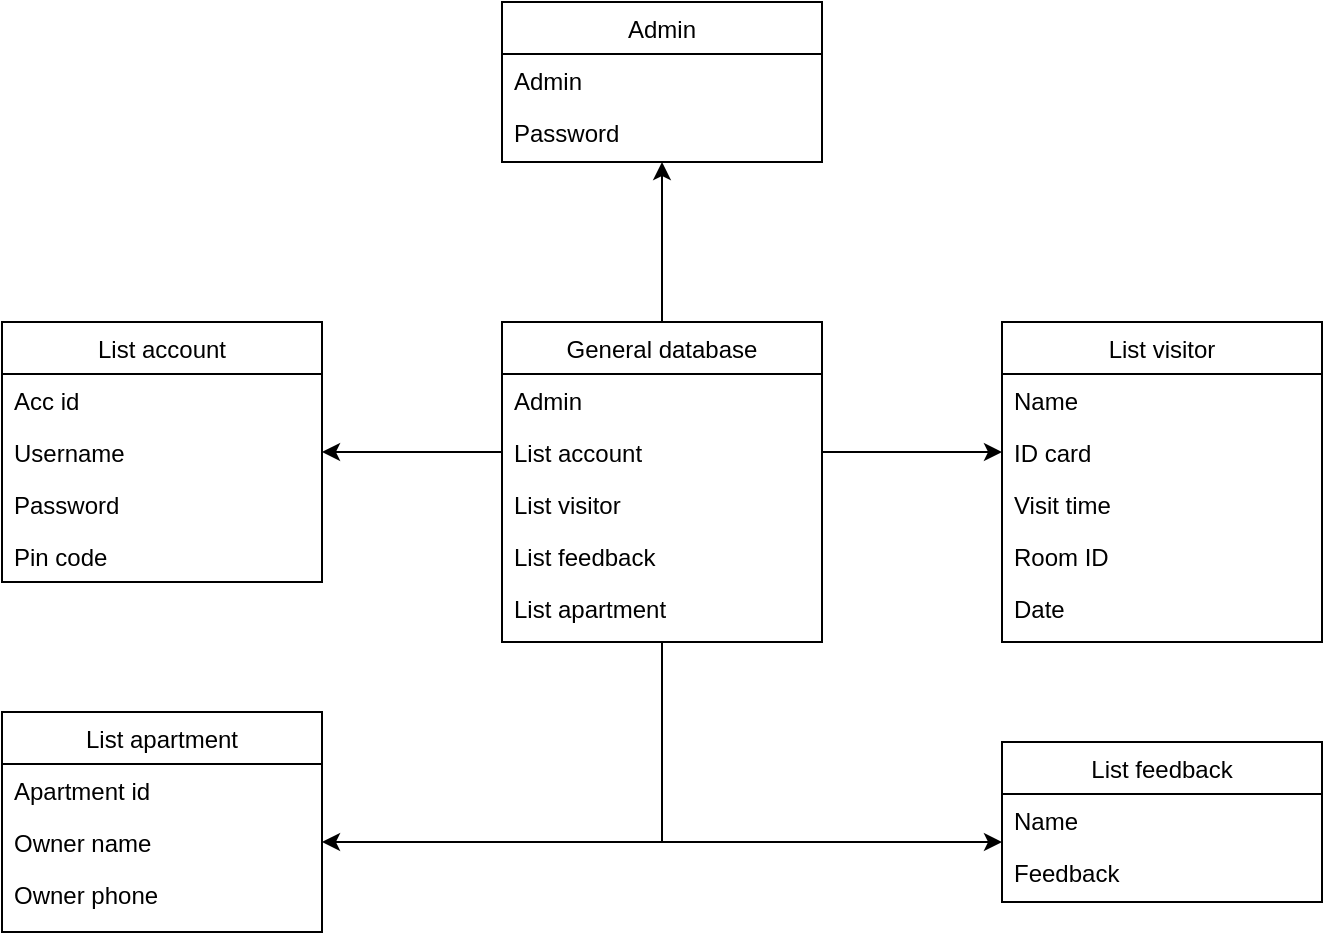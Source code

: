 <mxfile version="21.5.0" type="github">
  <diagram id="C5RBs43oDa-KdzZeNtuy" name="Page-1">
    <mxGraphModel dx="1050" dy="1718" grid="1" gridSize="10" guides="1" tooltips="1" connect="1" arrows="1" fold="1" page="1" pageScale="1" pageWidth="827" pageHeight="1169" math="0" shadow="0">
      <root>
        <mxCell id="WIyWlLk6GJQsqaUBKTNV-0" />
        <mxCell id="WIyWlLk6GJQsqaUBKTNV-1" parent="WIyWlLk6GJQsqaUBKTNV-0" />
        <mxCell id="zkfFHV4jXpPFQw0GAbJ--17" value="List account" style="swimlane;fontStyle=0;align=center;verticalAlign=top;childLayout=stackLayout;horizontal=1;startSize=26;horizontalStack=0;resizeParent=1;resizeLast=0;collapsible=1;marginBottom=0;rounded=0;shadow=0;strokeWidth=1;" parent="WIyWlLk6GJQsqaUBKTNV-1" vertex="1">
          <mxGeometry x="100" y="120" width="160" height="130" as="geometry">
            <mxRectangle x="550" y="140" width="160" height="26" as="alternateBounds" />
          </mxGeometry>
        </mxCell>
        <mxCell id="zkfFHV4jXpPFQw0GAbJ--18" value="Acc id" style="text;align=left;verticalAlign=top;spacingLeft=4;spacingRight=4;overflow=hidden;rotatable=0;points=[[0,0.5],[1,0.5]];portConstraint=eastwest;" parent="zkfFHV4jXpPFQw0GAbJ--17" vertex="1">
          <mxGeometry y="26" width="160" height="26" as="geometry" />
        </mxCell>
        <mxCell id="zkfFHV4jXpPFQw0GAbJ--19" value="Username" style="text;align=left;verticalAlign=top;spacingLeft=4;spacingRight=4;overflow=hidden;rotatable=0;points=[[0,0.5],[1,0.5]];portConstraint=eastwest;rounded=0;shadow=0;html=0;" parent="zkfFHV4jXpPFQw0GAbJ--17" vertex="1">
          <mxGeometry y="52" width="160" height="26" as="geometry" />
        </mxCell>
        <mxCell id="zkfFHV4jXpPFQw0GAbJ--20" value="Password" style="text;align=left;verticalAlign=top;spacingLeft=4;spacingRight=4;overflow=hidden;rotatable=0;points=[[0,0.5],[1,0.5]];portConstraint=eastwest;rounded=0;shadow=0;html=0;" parent="zkfFHV4jXpPFQw0GAbJ--17" vertex="1">
          <mxGeometry y="78" width="160" height="26" as="geometry" />
        </mxCell>
        <mxCell id="zkfFHV4jXpPFQw0GAbJ--21" value="Pin code" style="text;align=left;verticalAlign=top;spacingLeft=4;spacingRight=4;overflow=hidden;rotatable=0;points=[[0,0.5],[1,0.5]];portConstraint=eastwest;rounded=0;shadow=0;html=0;" parent="zkfFHV4jXpPFQw0GAbJ--17" vertex="1">
          <mxGeometry y="104" width="160" height="26" as="geometry" />
        </mxCell>
        <mxCell id="lBqNe3T15z3HLI3wWkTG-13" style="edgeStyle=orthogonalEdgeStyle;rounded=0;orthogonalLoop=1;jettySize=auto;html=1;entryX=0.5;entryY=1;entryDx=0;entryDy=0;" edge="1" parent="WIyWlLk6GJQsqaUBKTNV-1" source="lBqNe3T15z3HLI3wWkTG-0" target="lBqNe3T15z3HLI3wWkTG-7">
          <mxGeometry relative="1" as="geometry" />
        </mxCell>
        <mxCell id="qmGmVeRBT2kuQdmSjHpr-7" style="edgeStyle=orthogonalEdgeStyle;rounded=0;orthogonalLoop=1;jettySize=auto;html=1;entryX=1;entryY=0.5;entryDx=0;entryDy=0;" edge="1" parent="WIyWlLk6GJQsqaUBKTNV-1" source="lBqNe3T15z3HLI3wWkTG-0" target="qmGmVeRBT2kuQdmSjHpr-4">
          <mxGeometry relative="1" as="geometry" />
        </mxCell>
        <mxCell id="qmGmVeRBT2kuQdmSjHpr-12" style="edgeStyle=orthogonalEdgeStyle;rounded=0;orthogonalLoop=1;jettySize=auto;html=1;entryX=0;entryY=-0.077;entryDx=0;entryDy=0;entryPerimeter=0;" edge="1" parent="WIyWlLk6GJQsqaUBKTNV-1" source="lBqNe3T15z3HLI3wWkTG-0" target="qmGmVeRBT2kuQdmSjHpr-10">
          <mxGeometry relative="1" as="geometry" />
        </mxCell>
        <mxCell id="lBqNe3T15z3HLI3wWkTG-0" value="General database" style="swimlane;fontStyle=0;align=center;verticalAlign=top;childLayout=stackLayout;horizontal=1;startSize=26;horizontalStack=0;resizeParent=1;resizeLast=0;collapsible=1;marginBottom=0;rounded=0;shadow=0;strokeWidth=1;" vertex="1" parent="WIyWlLk6GJQsqaUBKTNV-1">
          <mxGeometry x="350" y="120" width="160" height="160" as="geometry">
            <mxRectangle x="550" y="140" width="160" height="26" as="alternateBounds" />
          </mxGeometry>
        </mxCell>
        <mxCell id="lBqNe3T15z3HLI3wWkTG-1" value="Admin" style="text;align=left;verticalAlign=top;spacingLeft=4;spacingRight=4;overflow=hidden;rotatable=0;points=[[0,0.5],[1,0.5]];portConstraint=eastwest;" vertex="1" parent="lBqNe3T15z3HLI3wWkTG-0">
          <mxGeometry y="26" width="160" height="26" as="geometry" />
        </mxCell>
        <mxCell id="lBqNe3T15z3HLI3wWkTG-2" value="List account" style="text;align=left;verticalAlign=top;spacingLeft=4;spacingRight=4;overflow=hidden;rotatable=0;points=[[0,0.5],[1,0.5]];portConstraint=eastwest;rounded=0;shadow=0;html=0;" vertex="1" parent="lBqNe3T15z3HLI3wWkTG-0">
          <mxGeometry y="52" width="160" height="26" as="geometry" />
        </mxCell>
        <mxCell id="lBqNe3T15z3HLI3wWkTG-3" value="List visitor" style="text;align=left;verticalAlign=top;spacingLeft=4;spacingRight=4;overflow=hidden;rotatable=0;points=[[0,0.5],[1,0.5]];portConstraint=eastwest;rounded=0;shadow=0;html=0;" vertex="1" parent="lBqNe3T15z3HLI3wWkTG-0">
          <mxGeometry y="78" width="160" height="26" as="geometry" />
        </mxCell>
        <mxCell id="lBqNe3T15z3HLI3wWkTG-4" value="List feedback" style="text;align=left;verticalAlign=top;spacingLeft=4;spacingRight=4;overflow=hidden;rotatable=0;points=[[0,0.5],[1,0.5]];portConstraint=eastwest;rounded=0;shadow=0;html=0;" vertex="1" parent="lBqNe3T15z3HLI3wWkTG-0">
          <mxGeometry y="104" width="160" height="26" as="geometry" />
        </mxCell>
        <mxCell id="lBqNe3T15z3HLI3wWkTG-5" value="List apartment" style="text;align=left;verticalAlign=top;spacingLeft=4;spacingRight=4;overflow=hidden;rotatable=0;points=[[0,0.5],[1,0.5]];portConstraint=eastwest;rounded=0;shadow=0;html=0;" vertex="1" parent="lBqNe3T15z3HLI3wWkTG-0">
          <mxGeometry y="130" width="160" height="26" as="geometry" />
        </mxCell>
        <mxCell id="lBqNe3T15z3HLI3wWkTG-7" value="Admin" style="swimlane;fontStyle=0;align=center;verticalAlign=top;childLayout=stackLayout;horizontal=1;startSize=26;horizontalStack=0;resizeParent=1;resizeLast=0;collapsible=1;marginBottom=0;rounded=0;shadow=0;strokeWidth=1;" vertex="1" parent="WIyWlLk6GJQsqaUBKTNV-1">
          <mxGeometry x="350" y="-40" width="160" height="80" as="geometry">
            <mxRectangle x="550" y="140" width="160" height="26" as="alternateBounds" />
          </mxGeometry>
        </mxCell>
        <mxCell id="lBqNe3T15z3HLI3wWkTG-8" value="Admin" style="text;align=left;verticalAlign=top;spacingLeft=4;spacingRight=4;overflow=hidden;rotatable=0;points=[[0,0.5],[1,0.5]];portConstraint=eastwest;" vertex="1" parent="lBqNe3T15z3HLI3wWkTG-7">
          <mxGeometry y="26" width="160" height="26" as="geometry" />
        </mxCell>
        <mxCell id="lBqNe3T15z3HLI3wWkTG-9" value="Password" style="text;align=left;verticalAlign=top;spacingLeft=4;spacingRight=4;overflow=hidden;rotatable=0;points=[[0,0.5],[1,0.5]];portConstraint=eastwest;rounded=0;shadow=0;html=0;" vertex="1" parent="lBqNe3T15z3HLI3wWkTG-7">
          <mxGeometry y="52" width="160" height="28" as="geometry" />
        </mxCell>
        <mxCell id="lBqNe3T15z3HLI3wWkTG-14" value="List visitor" style="swimlane;fontStyle=0;align=center;verticalAlign=top;childLayout=stackLayout;horizontal=1;startSize=26;horizontalStack=0;resizeParent=1;resizeLast=0;collapsible=1;marginBottom=0;rounded=0;shadow=0;strokeWidth=1;" vertex="1" parent="WIyWlLk6GJQsqaUBKTNV-1">
          <mxGeometry x="600" y="120" width="160" height="160" as="geometry">
            <mxRectangle x="550" y="140" width="160" height="26" as="alternateBounds" />
          </mxGeometry>
        </mxCell>
        <mxCell id="lBqNe3T15z3HLI3wWkTG-15" value="Name" style="text;align=left;verticalAlign=top;spacingLeft=4;spacingRight=4;overflow=hidden;rotatable=0;points=[[0,0.5],[1,0.5]];portConstraint=eastwest;" vertex="1" parent="lBqNe3T15z3HLI3wWkTG-14">
          <mxGeometry y="26" width="160" height="26" as="geometry" />
        </mxCell>
        <mxCell id="lBqNe3T15z3HLI3wWkTG-16" value="ID card" style="text;align=left;verticalAlign=top;spacingLeft=4;spacingRight=4;overflow=hidden;rotatable=0;points=[[0,0.5],[1,0.5]];portConstraint=eastwest;rounded=0;shadow=0;html=0;" vertex="1" parent="lBqNe3T15z3HLI3wWkTG-14">
          <mxGeometry y="52" width="160" height="26" as="geometry" />
        </mxCell>
        <mxCell id="lBqNe3T15z3HLI3wWkTG-17" value="Visit time" style="text;align=left;verticalAlign=top;spacingLeft=4;spacingRight=4;overflow=hidden;rotatable=0;points=[[0,0.5],[1,0.5]];portConstraint=eastwest;rounded=0;shadow=0;html=0;" vertex="1" parent="lBqNe3T15z3HLI3wWkTG-14">
          <mxGeometry y="78" width="160" height="26" as="geometry" />
        </mxCell>
        <mxCell id="lBqNe3T15z3HLI3wWkTG-18" value="Room ID" style="text;align=left;verticalAlign=top;spacingLeft=4;spacingRight=4;overflow=hidden;rotatable=0;points=[[0,0.5],[1,0.5]];portConstraint=eastwest;rounded=0;shadow=0;html=0;" vertex="1" parent="lBqNe3T15z3HLI3wWkTG-14">
          <mxGeometry y="104" width="160" height="26" as="geometry" />
        </mxCell>
        <mxCell id="lBqNe3T15z3HLI3wWkTG-19" value="Date" style="text;align=left;verticalAlign=top;spacingLeft=4;spacingRight=4;overflow=hidden;rotatable=0;points=[[0,0.5],[1,0.5]];portConstraint=eastwest;rounded=0;shadow=0;html=0;" vertex="1" parent="lBqNe3T15z3HLI3wWkTG-14">
          <mxGeometry y="130" width="160" height="26" as="geometry" />
        </mxCell>
        <mxCell id="lBqNe3T15z3HLI3wWkTG-22" style="edgeStyle=orthogonalEdgeStyle;rounded=0;orthogonalLoop=1;jettySize=auto;html=1;exitX=0;exitY=0.5;exitDx=0;exitDy=0;entryX=1;entryY=0.5;entryDx=0;entryDy=0;" edge="1" parent="WIyWlLk6GJQsqaUBKTNV-1" source="lBqNe3T15z3HLI3wWkTG-2" target="zkfFHV4jXpPFQw0GAbJ--19">
          <mxGeometry relative="1" as="geometry" />
        </mxCell>
        <mxCell id="qmGmVeRBT2kuQdmSjHpr-0" style="edgeStyle=orthogonalEdgeStyle;rounded=0;orthogonalLoop=1;jettySize=auto;html=1;entryX=0;entryY=0.5;entryDx=0;entryDy=0;" edge="1" parent="WIyWlLk6GJQsqaUBKTNV-1" source="lBqNe3T15z3HLI3wWkTG-2" target="lBqNe3T15z3HLI3wWkTG-16">
          <mxGeometry relative="1" as="geometry" />
        </mxCell>
        <mxCell id="qmGmVeRBT2kuQdmSjHpr-2" value="List apartment" style="swimlane;fontStyle=0;align=center;verticalAlign=top;childLayout=stackLayout;horizontal=1;startSize=26;horizontalStack=0;resizeParent=1;resizeLast=0;collapsible=1;marginBottom=0;rounded=0;shadow=0;strokeWidth=1;" vertex="1" parent="WIyWlLk6GJQsqaUBKTNV-1">
          <mxGeometry x="100" y="315" width="160" height="110" as="geometry">
            <mxRectangle x="550" y="140" width="160" height="26" as="alternateBounds" />
          </mxGeometry>
        </mxCell>
        <mxCell id="qmGmVeRBT2kuQdmSjHpr-3" value="Apartment id" style="text;align=left;verticalAlign=top;spacingLeft=4;spacingRight=4;overflow=hidden;rotatable=0;points=[[0,0.5],[1,0.5]];portConstraint=eastwest;" vertex="1" parent="qmGmVeRBT2kuQdmSjHpr-2">
          <mxGeometry y="26" width="160" height="26" as="geometry" />
        </mxCell>
        <mxCell id="qmGmVeRBT2kuQdmSjHpr-4" value="Owner name" style="text;align=left;verticalAlign=top;spacingLeft=4;spacingRight=4;overflow=hidden;rotatable=0;points=[[0,0.5],[1,0.5]];portConstraint=eastwest;rounded=0;shadow=0;html=0;" vertex="1" parent="qmGmVeRBT2kuQdmSjHpr-2">
          <mxGeometry y="52" width="160" height="26" as="geometry" />
        </mxCell>
        <mxCell id="qmGmVeRBT2kuQdmSjHpr-5" value="Owner phone" style="text;align=left;verticalAlign=top;spacingLeft=4;spacingRight=4;overflow=hidden;rotatable=0;points=[[0,0.5],[1,0.5]];portConstraint=eastwest;rounded=0;shadow=0;html=0;" vertex="1" parent="qmGmVeRBT2kuQdmSjHpr-2">
          <mxGeometry y="78" width="160" height="26" as="geometry" />
        </mxCell>
        <mxCell id="qmGmVeRBT2kuQdmSjHpr-8" value="List feedback" style="swimlane;fontStyle=0;align=center;verticalAlign=top;childLayout=stackLayout;horizontal=1;startSize=26;horizontalStack=0;resizeParent=1;resizeLast=0;collapsible=1;marginBottom=0;rounded=0;shadow=0;strokeWidth=1;" vertex="1" parent="WIyWlLk6GJQsqaUBKTNV-1">
          <mxGeometry x="600" y="330" width="160" height="80" as="geometry">
            <mxRectangle x="550" y="140" width="160" height="26" as="alternateBounds" />
          </mxGeometry>
        </mxCell>
        <mxCell id="qmGmVeRBT2kuQdmSjHpr-9" value="Name" style="text;align=left;verticalAlign=top;spacingLeft=4;spacingRight=4;overflow=hidden;rotatable=0;points=[[0,0.5],[1,0.5]];portConstraint=eastwest;" vertex="1" parent="qmGmVeRBT2kuQdmSjHpr-8">
          <mxGeometry y="26" width="160" height="26" as="geometry" />
        </mxCell>
        <mxCell id="qmGmVeRBT2kuQdmSjHpr-10" value="Feedback" style="text;align=left;verticalAlign=top;spacingLeft=4;spacingRight=4;overflow=hidden;rotatable=0;points=[[0,0.5],[1,0.5]];portConstraint=eastwest;rounded=0;shadow=0;html=0;" vertex="1" parent="qmGmVeRBT2kuQdmSjHpr-8">
          <mxGeometry y="52" width="160" height="26" as="geometry" />
        </mxCell>
      </root>
    </mxGraphModel>
  </diagram>
</mxfile>
